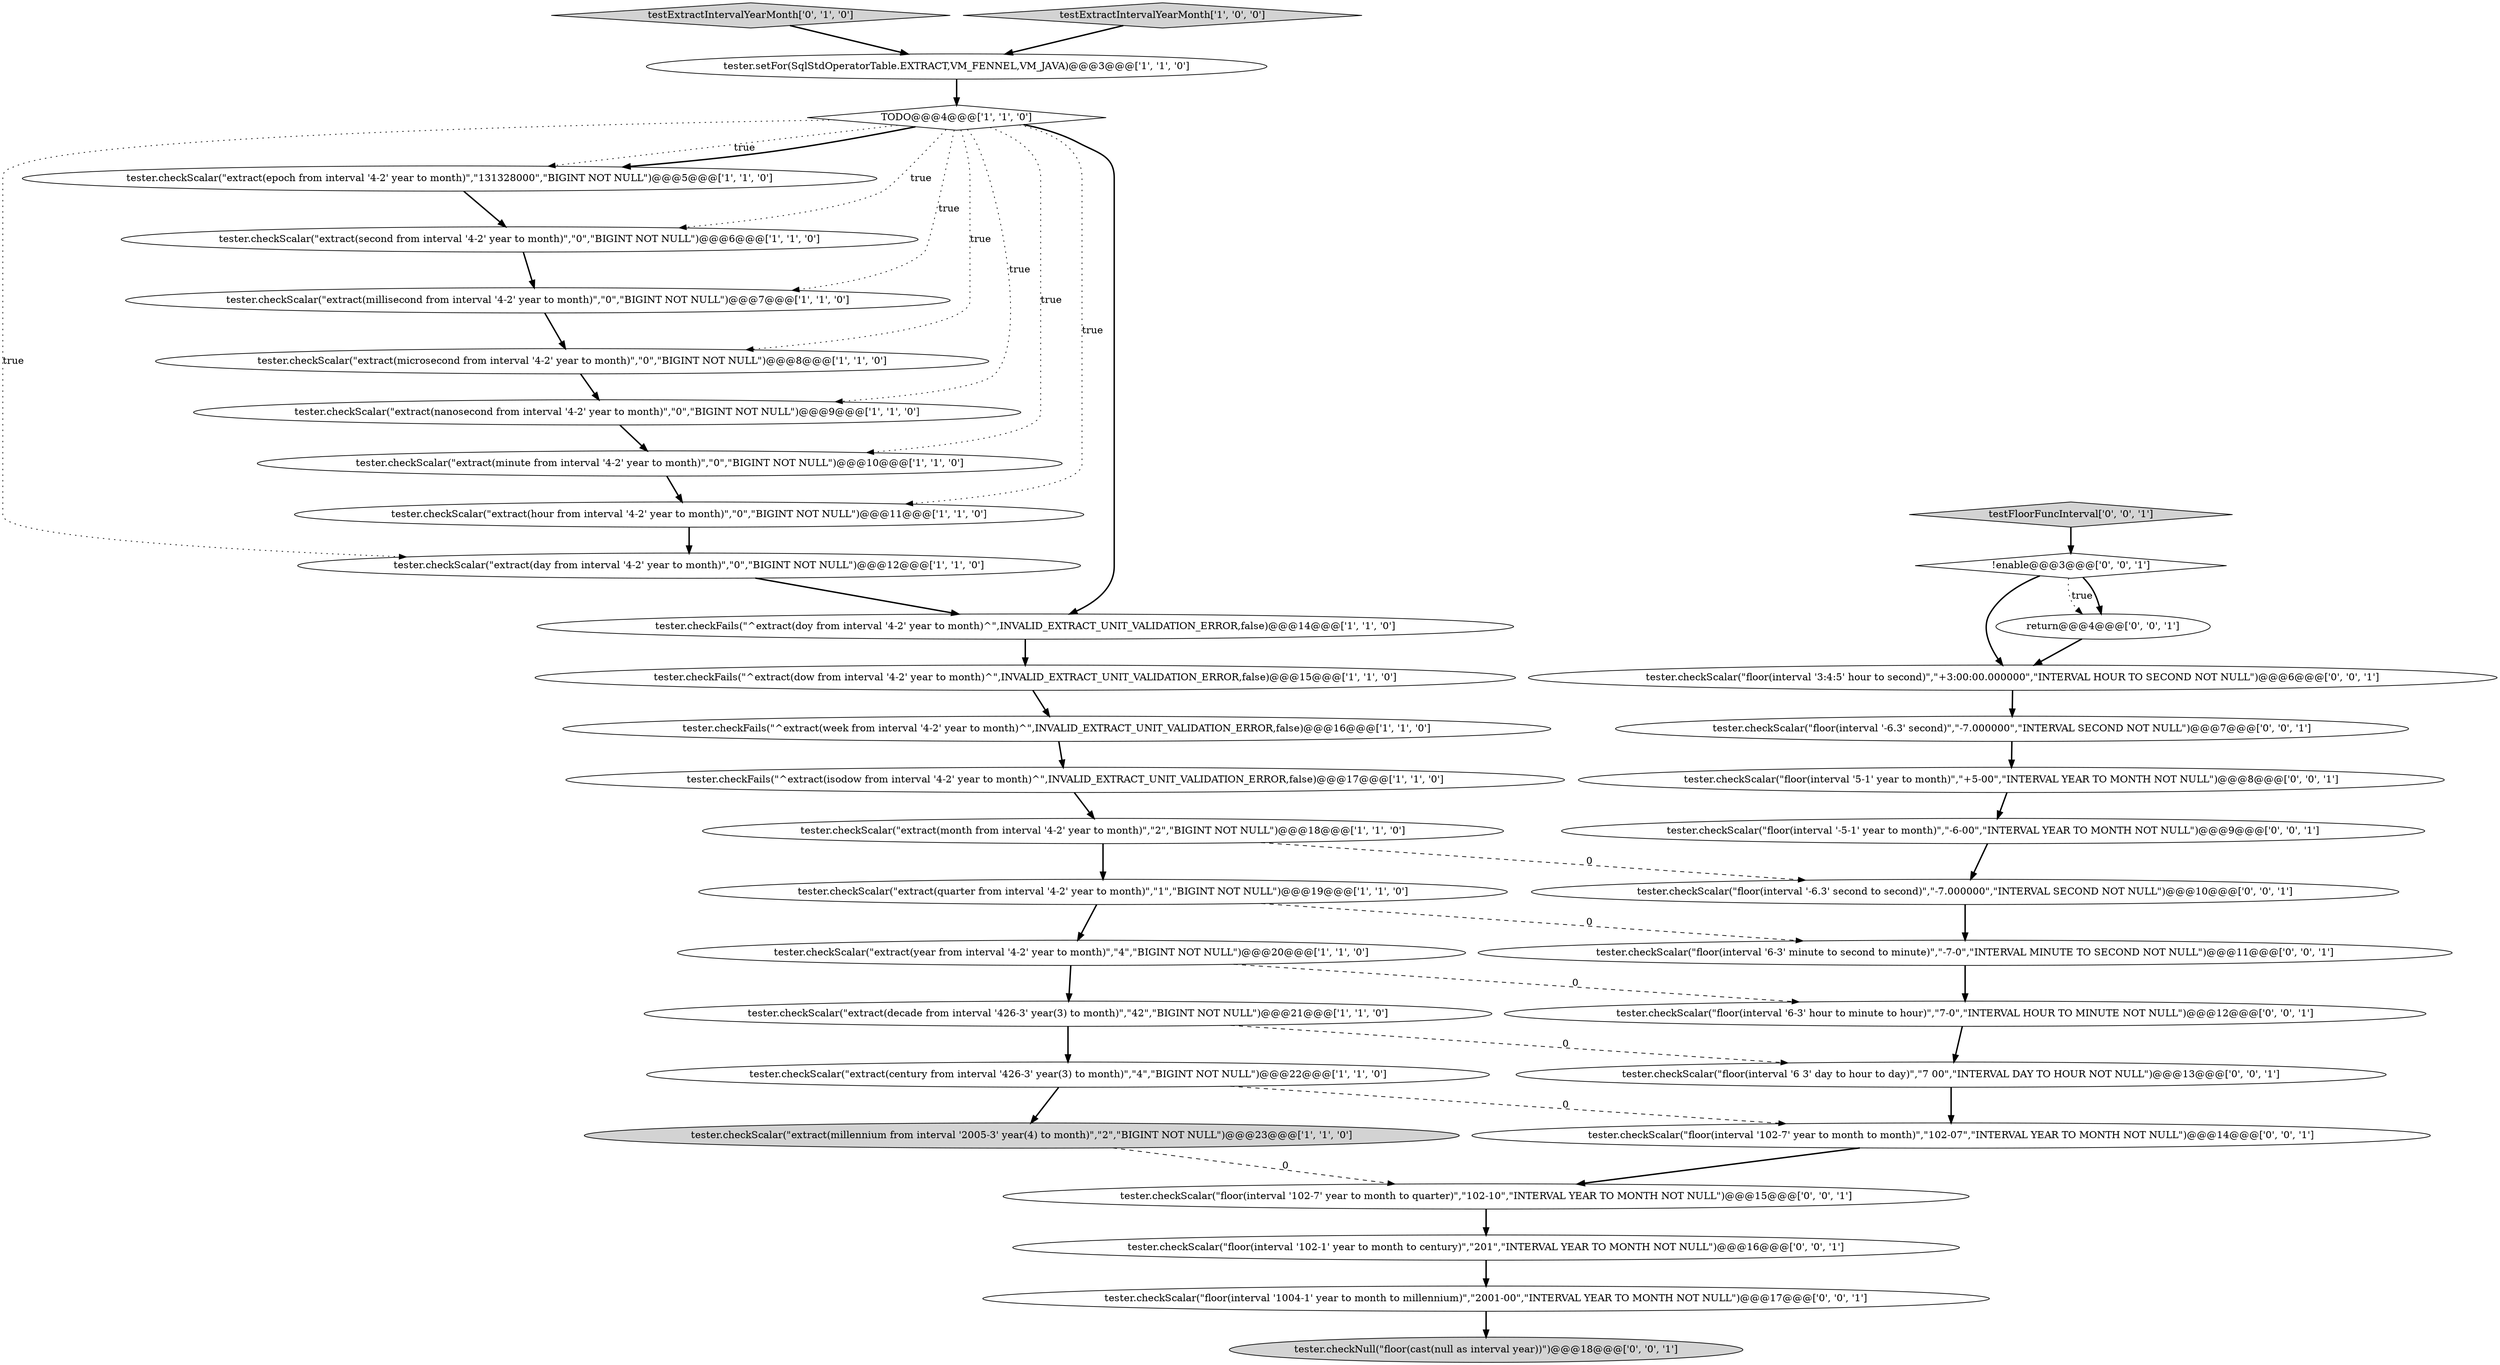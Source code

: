 digraph {
22 [style = filled, label = "tester.checkScalar(\"floor(interval '-6.3' second)\",\"-7.000000\",\"INTERVAL SECOND NOT NULL\")@@@7@@@['0', '0', '1']", fillcolor = white, shape = ellipse image = "AAA0AAABBB3BBB"];
7 [style = filled, label = "tester.checkScalar(\"extract(second from interval '4-2' year to month)\",\"0\",\"BIGINT NOT NULL\")@@@6@@@['1', '1', '0']", fillcolor = white, shape = ellipse image = "AAA0AAABBB1BBB"];
1 [style = filled, label = "tester.checkScalar(\"extract(millennium from interval '2005-3' year(4) to month)\",\"2\",\"BIGINT NOT NULL\")@@@23@@@['1', '1', '0']", fillcolor = lightgray, shape = ellipse image = "AAA0AAABBB1BBB"];
9 [style = filled, label = "tester.checkScalar(\"extract(minute from interval '4-2' year to month)\",\"0\",\"BIGINT NOT NULL\")@@@10@@@['1', '1', '0']", fillcolor = white, shape = ellipse image = "AAA0AAABBB1BBB"];
5 [style = filled, label = "tester.checkScalar(\"extract(epoch from interval '4-2' year to month)\",\"131328000\",\"BIGINT NOT NULL\")@@@5@@@['1', '1', '0']", fillcolor = white, shape = ellipse image = "AAA0AAABBB1BBB"];
34 [style = filled, label = "tester.checkScalar(\"floor(interval '102-7' year to month to month)\",\"102-07\",\"INTERVAL YEAR TO MONTH NOT NULL\")@@@14@@@['0', '0', '1']", fillcolor = white, shape = ellipse image = "AAA0AAABBB3BBB"];
21 [style = filled, label = "testExtractIntervalYearMonth['0', '1', '0']", fillcolor = lightgray, shape = diamond image = "AAA0AAABBB2BBB"];
14 [style = filled, label = "tester.checkFails(\"^extract(doy from interval '4-2' year to month)^\",INVALID_EXTRACT_UNIT_VALIDATION_ERROR,false)@@@14@@@['1', '1', '0']", fillcolor = white, shape = ellipse image = "AAA0AAABBB1BBB"];
19 [style = filled, label = "tester.checkScalar(\"extract(century from interval '426-3' year(3) to month)\",\"4\",\"BIGINT NOT NULL\")@@@22@@@['1', '1', '0']", fillcolor = white, shape = ellipse image = "AAA0AAABBB1BBB"];
25 [style = filled, label = "tester.checkScalar(\"floor(interval '-6.3' second to second)\",\"-7.000000\",\"INTERVAL SECOND NOT NULL\")@@@10@@@['0', '0', '1']", fillcolor = white, shape = ellipse image = "AAA0AAABBB3BBB"];
26 [style = filled, label = "!enable@@@3@@@['0', '0', '1']", fillcolor = white, shape = diamond image = "AAA0AAABBB3BBB"];
30 [style = filled, label = "tester.checkScalar(\"floor(interval '6-3' hour to minute to hour)\",\"7-0\",\"INTERVAL HOUR TO MINUTE NOT NULL\")@@@12@@@['0', '0', '1']", fillcolor = white, shape = ellipse image = "AAA0AAABBB3BBB"];
32 [style = filled, label = "tester.checkScalar(\"floor(interval '5-1' year to month)\",\"+5-00\",\"INTERVAL YEAR TO MONTH NOT NULL\")@@@8@@@['0', '0', '1']", fillcolor = white, shape = ellipse image = "AAA0AAABBB3BBB"];
2 [style = filled, label = "tester.checkFails(\"^extract(week from interval '4-2' year to month)^\",INVALID_EXTRACT_UNIT_VALIDATION_ERROR,false)@@@16@@@['1', '1', '0']", fillcolor = white, shape = ellipse image = "AAA0AAABBB1BBB"];
10 [style = filled, label = "tester.checkScalar(\"extract(nanosecond from interval '4-2' year to month)\",\"0\",\"BIGINT NOT NULL\")@@@9@@@['1', '1', '0']", fillcolor = white, shape = ellipse image = "AAA0AAABBB1BBB"];
28 [style = filled, label = "tester.checkScalar(\"floor(interval '6 3' day to hour to day)\",\"7 00\",\"INTERVAL DAY TO HOUR NOT NULL\")@@@13@@@['0', '0', '1']", fillcolor = white, shape = ellipse image = "AAA0AAABBB3BBB"];
20 [style = filled, label = "tester.checkScalar(\"extract(millisecond from interval '4-2' year to month)\",\"0\",\"BIGINT NOT NULL\")@@@7@@@['1', '1', '0']", fillcolor = white, shape = ellipse image = "AAA0AAABBB1BBB"];
27 [style = filled, label = "return@@@4@@@['0', '0', '1']", fillcolor = white, shape = ellipse image = "AAA0AAABBB3BBB"];
13 [style = filled, label = "tester.checkScalar(\"extract(day from interval '4-2' year to month)\",\"0\",\"BIGINT NOT NULL\")@@@12@@@['1', '1', '0']", fillcolor = white, shape = ellipse image = "AAA0AAABBB1BBB"];
3 [style = filled, label = "tester.checkScalar(\"extract(microsecond from interval '4-2' year to month)\",\"0\",\"BIGINT NOT NULL\")@@@8@@@['1', '1', '0']", fillcolor = white, shape = ellipse image = "AAA0AAABBB1BBB"];
8 [style = filled, label = "tester.setFor(SqlStdOperatorTable.EXTRACT,VM_FENNEL,VM_JAVA)@@@3@@@['1', '1', '0']", fillcolor = white, shape = ellipse image = "AAA0AAABBB1BBB"];
4 [style = filled, label = "TODO@@@4@@@['1', '1', '0']", fillcolor = white, shape = diamond image = "AAA0AAABBB1BBB"];
35 [style = filled, label = "tester.checkScalar(\"floor(interval '3:4:5' hour to second)\",\"+3:00:00.000000\",\"INTERVAL HOUR TO SECOND NOT NULL\")@@@6@@@['0', '0', '1']", fillcolor = white, shape = ellipse image = "AAA0AAABBB3BBB"];
24 [style = filled, label = "tester.checkNull(\"floor(cast(null as interval year))\")@@@18@@@['0', '0', '1']", fillcolor = lightgray, shape = ellipse image = "AAA0AAABBB3BBB"];
0 [style = filled, label = "tester.checkScalar(\"extract(month from interval '4-2' year to month)\",\"2\",\"BIGINT NOT NULL\")@@@18@@@['1', '1', '0']", fillcolor = white, shape = ellipse image = "AAA0AAABBB1BBB"];
12 [style = filled, label = "tester.checkScalar(\"extract(hour from interval '4-2' year to month)\",\"0\",\"BIGINT NOT NULL\")@@@11@@@['1', '1', '0']", fillcolor = white, shape = ellipse image = "AAA0AAABBB1BBB"];
37 [style = filled, label = "tester.checkScalar(\"floor(interval '102-7' year to month to quarter)\",\"102-10\",\"INTERVAL YEAR TO MONTH NOT NULL\")@@@15@@@['0', '0', '1']", fillcolor = white, shape = ellipse image = "AAA0AAABBB3BBB"];
6 [style = filled, label = "tester.checkScalar(\"extract(decade from interval '426-3' year(3) to month)\",\"42\",\"BIGINT NOT NULL\")@@@21@@@['1', '1', '0']", fillcolor = white, shape = ellipse image = "AAA0AAABBB1BBB"];
16 [style = filled, label = "tester.checkScalar(\"extract(quarter from interval '4-2' year to month)\",\"1\",\"BIGINT NOT NULL\")@@@19@@@['1', '1', '0']", fillcolor = white, shape = ellipse image = "AAA0AAABBB1BBB"];
23 [style = filled, label = "tester.checkScalar(\"floor(interval '1004-1' year to month to millennium)\",\"2001-00\",\"INTERVAL YEAR TO MONTH NOT NULL\")@@@17@@@['0', '0', '1']", fillcolor = white, shape = ellipse image = "AAA0AAABBB3BBB"];
31 [style = filled, label = "tester.checkScalar(\"floor(interval '6-3' minute to second to minute)\",\"-7-0\",\"INTERVAL MINUTE TO SECOND NOT NULL\")@@@11@@@['0', '0', '1']", fillcolor = white, shape = ellipse image = "AAA0AAABBB3BBB"];
33 [style = filled, label = "testFloorFuncInterval['0', '0', '1']", fillcolor = lightgray, shape = diamond image = "AAA0AAABBB3BBB"];
36 [style = filled, label = "tester.checkScalar(\"floor(interval '102-1' year to month to century)\",\"201\",\"INTERVAL YEAR TO MONTH NOT NULL\")@@@16@@@['0', '0', '1']", fillcolor = white, shape = ellipse image = "AAA0AAABBB3BBB"];
18 [style = filled, label = "tester.checkFails(\"^extract(dow from interval '4-2' year to month)^\",INVALID_EXTRACT_UNIT_VALIDATION_ERROR,false)@@@15@@@['1', '1', '0']", fillcolor = white, shape = ellipse image = "AAA0AAABBB1BBB"];
29 [style = filled, label = "tester.checkScalar(\"floor(interval '-5-1' year to month)\",\"-6-00\",\"INTERVAL YEAR TO MONTH NOT NULL\")@@@9@@@['0', '0', '1']", fillcolor = white, shape = ellipse image = "AAA0AAABBB3BBB"];
15 [style = filled, label = "tester.checkFails(\"^extract(isodow from interval '4-2' year to month)^\",INVALID_EXTRACT_UNIT_VALIDATION_ERROR,false)@@@17@@@['1', '1', '0']", fillcolor = white, shape = ellipse image = "AAA0AAABBB1BBB"];
11 [style = filled, label = "tester.checkScalar(\"extract(year from interval '4-2' year to month)\",\"4\",\"BIGINT NOT NULL\")@@@20@@@['1', '1', '0']", fillcolor = white, shape = ellipse image = "AAA0AAABBB1BBB"];
17 [style = filled, label = "testExtractIntervalYearMonth['1', '0', '0']", fillcolor = lightgray, shape = diamond image = "AAA0AAABBB1BBB"];
17->8 [style = bold, label=""];
4->5 [style = dotted, label="true"];
1->37 [style = dashed, label="0"];
0->16 [style = bold, label=""];
4->14 [style = bold, label=""];
16->11 [style = bold, label=""];
37->36 [style = bold, label=""];
16->31 [style = dashed, label="0"];
28->34 [style = bold, label=""];
4->10 [style = dotted, label="true"];
35->22 [style = bold, label=""];
26->27 [style = dotted, label="true"];
11->6 [style = bold, label=""];
4->20 [style = dotted, label="true"];
21->8 [style = bold, label=""];
4->7 [style = dotted, label="true"];
29->25 [style = bold, label=""];
22->32 [style = bold, label=""];
20->3 [style = bold, label=""];
6->19 [style = bold, label=""];
7->20 [style = bold, label=""];
18->2 [style = bold, label=""];
27->35 [style = bold, label=""];
33->26 [style = bold, label=""];
25->31 [style = bold, label=""];
32->29 [style = bold, label=""];
4->13 [style = dotted, label="true"];
3->10 [style = bold, label=""];
12->13 [style = bold, label=""];
19->1 [style = bold, label=""];
26->27 [style = bold, label=""];
23->24 [style = bold, label=""];
6->28 [style = dashed, label="0"];
19->34 [style = dashed, label="0"];
30->28 [style = bold, label=""];
4->3 [style = dotted, label="true"];
36->23 [style = bold, label=""];
0->25 [style = dashed, label="0"];
34->37 [style = bold, label=""];
15->0 [style = bold, label=""];
2->15 [style = bold, label=""];
26->35 [style = bold, label=""];
31->30 [style = bold, label=""];
5->7 [style = bold, label=""];
14->18 [style = bold, label=""];
10->9 [style = bold, label=""];
9->12 [style = bold, label=""];
8->4 [style = bold, label=""];
4->9 [style = dotted, label="true"];
11->30 [style = dashed, label="0"];
4->12 [style = dotted, label="true"];
4->5 [style = bold, label=""];
13->14 [style = bold, label=""];
}
